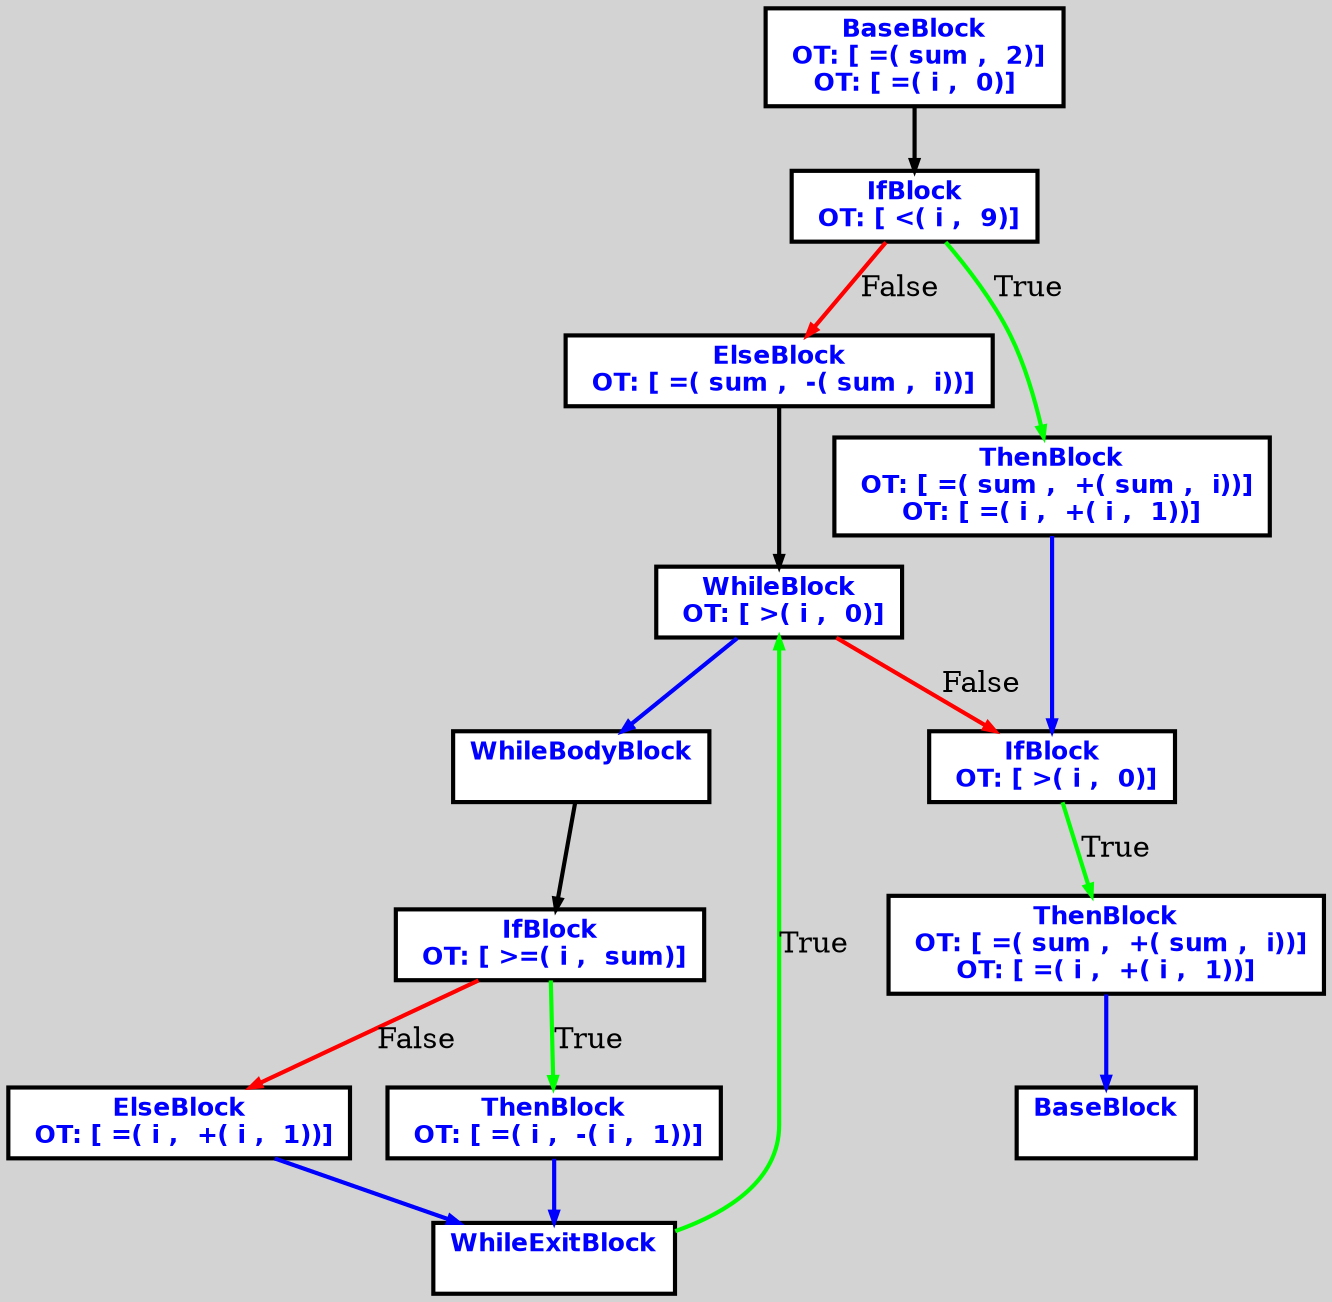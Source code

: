digraph G {
ordering=out;
ranksep=.4;
bgcolor="lightgrey";  node [shape=box, fixedsize=false, fontsize=12, fontname="Helvetica-bold", fontcolor="blue"
width=.25, height=.25, color="black", fillcolor="white", style="filled, solid, bold"];

edge [arrowsize=.5, color="black", style="bold"]    n0000129252522790 [label="BaseBlock\n OT: [ =( sum ,  2)]
OT: [ =( i ,  0)]
"]
    n0000129252522790 -> n0000129252522850
    n0000129252522850 [label="IfBlock\n OT: [ <( i ,  9)]
"]
    n0000129252522850 -> n00001292525228D0 [label="False" color="red"]
    n00001292525228D0 [label="ElseBlock\n OT: [ =( sum ,  -( sum ,  i))]
"]
    n00001292525228D0 -> n0000129252522910
    n0000129252522910 [label="WhileBlock\n OT: [ >( i ,  0)]
"]
    n0000129252522910 -> n0000129252522950 [ color="blue"]
    n0000129252522950 [label="WhileBodyBlock\n "]
    n0000129252522950 -> n0000129252522990
    n0000129252522990 [label="IfBlock\n OT: [ >=( i ,  sum)]
"]
    n0000129252522990 -> n0000129252522A10 [label="False" color="red"]
    n0000129252522A10 [label="ElseBlock\n OT: [ =( i ,  +( i ,  1))]
"]
    n0000129252522A10 -> n0000129252522A50 [ color="blue"]
    n0000129252522990 -> n00001292525229D0 [label="True" color="green"]
    n00001292525229D0 [label="ThenBlock\n OT: [ =( i ,  -( i ,  1))]
"]
    n00001292525229D0 -> n0000129252522A50 [ color="blue"]
    n0000129252522A50 [label="WhileExitBlock\n "]
    n0000129252522A50 -> n0000129252522910 [label="True" color="green"]
    n0000129252522910 -> n0000129252522A90 [label="False" color="red"]
    n0000129252522850 -> n0000129252522890 [label="True" color="green"]
    n0000129252522890 [label="ThenBlock\n OT: [ =( sum ,  +( sum ,  i))]
OT: [ =( i ,  +( i ,  1))]
"]
    n0000129252522890 -> n0000129252522A90 [ color="blue"]
    n0000129252522A90 [label="IfBlock\n OT: [ >( i ,  0)]
"]
    n0000129252522A90 -> n0000129252522AD0 [label="True" color="green"]
    n0000129252522AD0 [label="ThenBlock\n OT: [ =( sum ,  +( sum ,  i))]
OT: [ =( i ,  +( i ,  1))]
"]
    n0000129252522AD0 -> n0000129252522B10 [ color="blue"]
    n0000129252522B10 [label="BaseBlock\n "]
}

